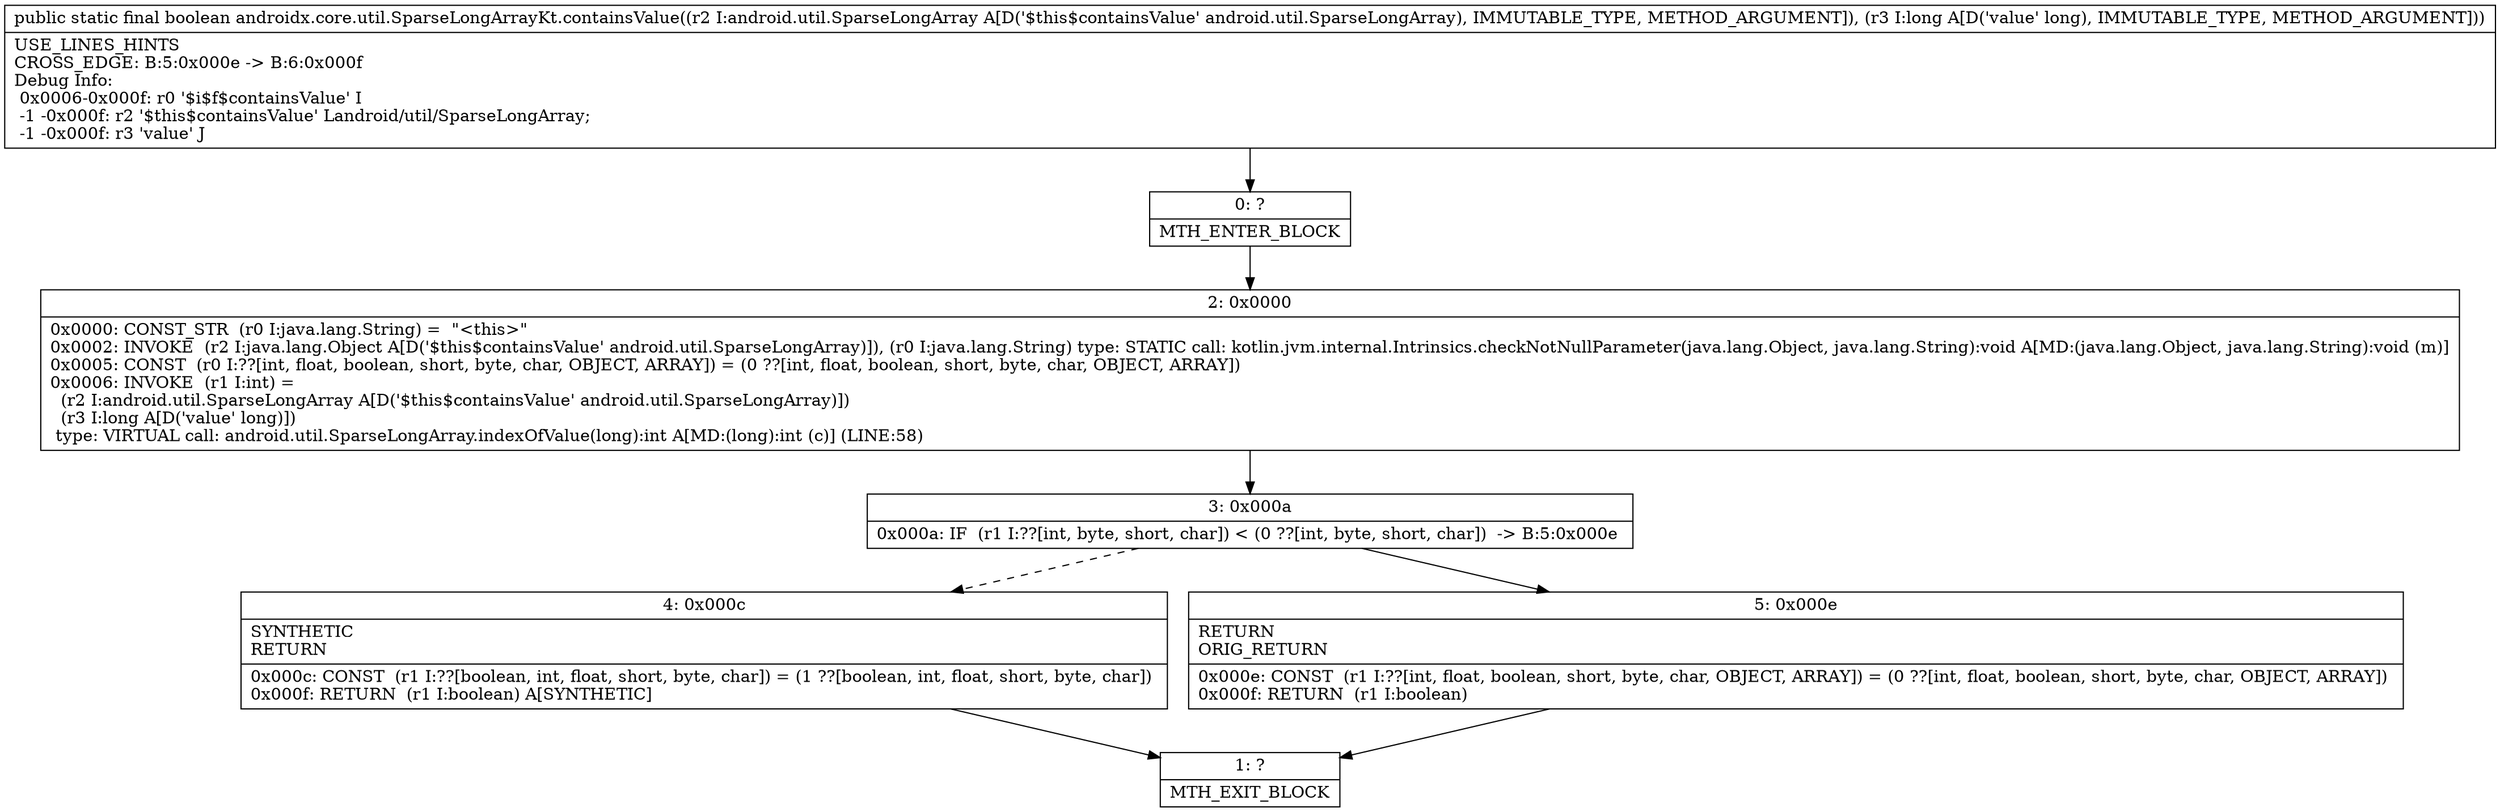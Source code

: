 digraph "CFG forandroidx.core.util.SparseLongArrayKt.containsValue(Landroid\/util\/SparseLongArray;J)Z" {
Node_0 [shape=record,label="{0\:\ ?|MTH_ENTER_BLOCK\l}"];
Node_2 [shape=record,label="{2\:\ 0x0000|0x0000: CONST_STR  (r0 I:java.lang.String) =  \"\<this\>\" \l0x0002: INVOKE  (r2 I:java.lang.Object A[D('$this$containsValue' android.util.SparseLongArray)]), (r0 I:java.lang.String) type: STATIC call: kotlin.jvm.internal.Intrinsics.checkNotNullParameter(java.lang.Object, java.lang.String):void A[MD:(java.lang.Object, java.lang.String):void (m)]\l0x0005: CONST  (r0 I:??[int, float, boolean, short, byte, char, OBJECT, ARRAY]) = (0 ??[int, float, boolean, short, byte, char, OBJECT, ARRAY]) \l0x0006: INVOKE  (r1 I:int) = \l  (r2 I:android.util.SparseLongArray A[D('$this$containsValue' android.util.SparseLongArray)])\l  (r3 I:long A[D('value' long)])\l type: VIRTUAL call: android.util.SparseLongArray.indexOfValue(long):int A[MD:(long):int (c)] (LINE:58)\l}"];
Node_3 [shape=record,label="{3\:\ 0x000a|0x000a: IF  (r1 I:??[int, byte, short, char]) \< (0 ??[int, byte, short, char])  \-\> B:5:0x000e \l}"];
Node_4 [shape=record,label="{4\:\ 0x000c|SYNTHETIC\lRETURN\l|0x000c: CONST  (r1 I:??[boolean, int, float, short, byte, char]) = (1 ??[boolean, int, float, short, byte, char]) \l0x000f: RETURN  (r1 I:boolean) A[SYNTHETIC]\l}"];
Node_1 [shape=record,label="{1\:\ ?|MTH_EXIT_BLOCK\l}"];
Node_5 [shape=record,label="{5\:\ 0x000e|RETURN\lORIG_RETURN\l|0x000e: CONST  (r1 I:??[int, float, boolean, short, byte, char, OBJECT, ARRAY]) = (0 ??[int, float, boolean, short, byte, char, OBJECT, ARRAY]) \l0x000f: RETURN  (r1 I:boolean) \l}"];
MethodNode[shape=record,label="{public static final boolean androidx.core.util.SparseLongArrayKt.containsValue((r2 I:android.util.SparseLongArray A[D('$this$containsValue' android.util.SparseLongArray), IMMUTABLE_TYPE, METHOD_ARGUMENT]), (r3 I:long A[D('value' long), IMMUTABLE_TYPE, METHOD_ARGUMENT]))  | USE_LINES_HINTS\lCROSS_EDGE: B:5:0x000e \-\> B:6:0x000f\lDebug Info:\l  0x0006\-0x000f: r0 '$i$f$containsValue' I\l  \-1 \-0x000f: r2 '$this$containsValue' Landroid\/util\/SparseLongArray;\l  \-1 \-0x000f: r3 'value' J\l}"];
MethodNode -> Node_0;Node_0 -> Node_2;
Node_2 -> Node_3;
Node_3 -> Node_4[style=dashed];
Node_3 -> Node_5;
Node_4 -> Node_1;
Node_5 -> Node_1;
}

